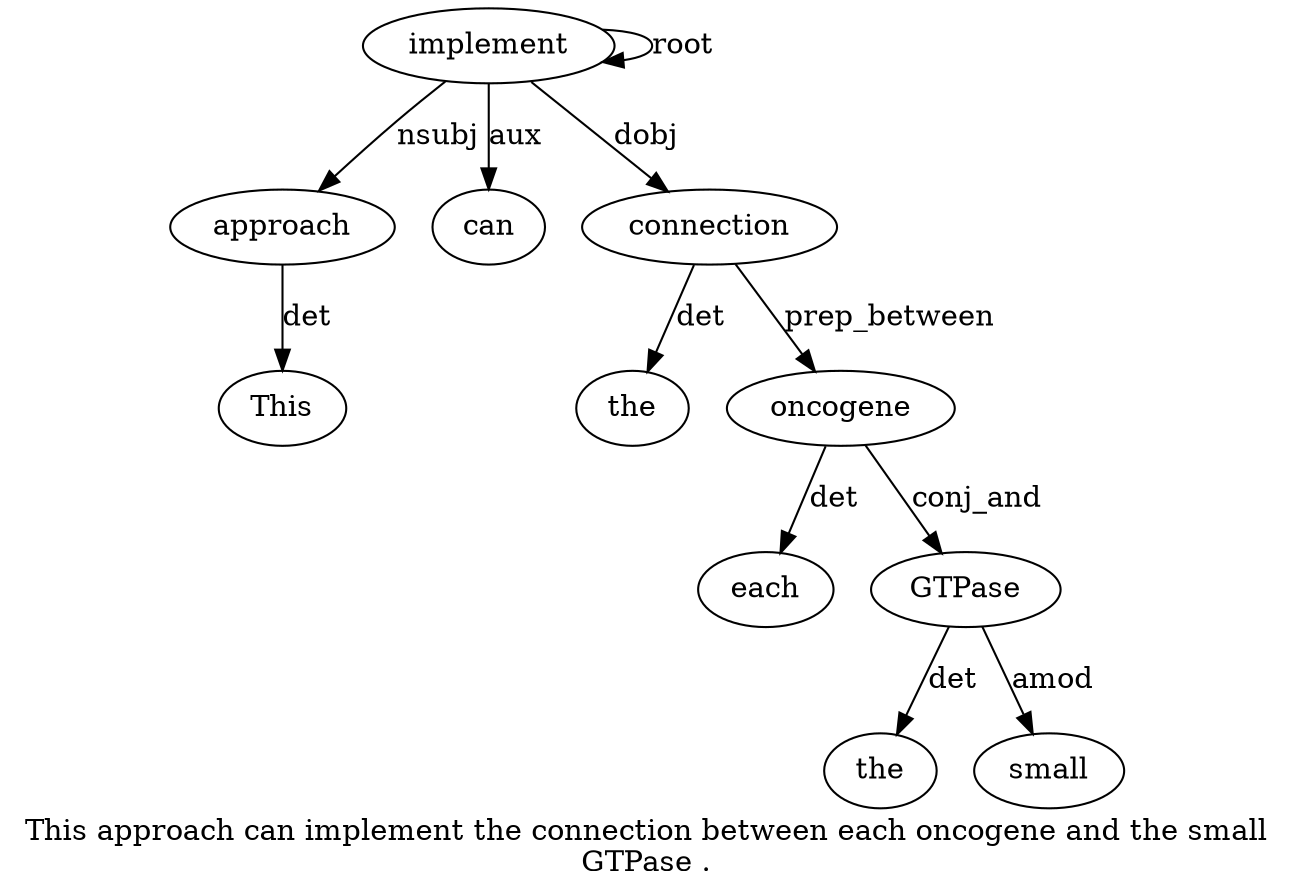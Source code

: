digraph "This approach can implement the connection between each oncogene and the small GTPase ." {
label="This approach can implement the connection between each oncogene and the small
GTPase .";
approach2 [style=filled, fillcolor=white, label=approach];
This1 [style=filled, fillcolor=white, label=This];
approach2 -> This1  [label=det];
implement4 [style=filled, fillcolor=white, label=implement];
implement4 -> approach2  [label=nsubj];
can3 [style=filled, fillcolor=white, label=can];
implement4 -> can3  [label=aux];
implement4 -> implement4  [label=root];
connection6 [style=filled, fillcolor=white, label=connection];
the5 [style=filled, fillcolor=white, label=the];
connection6 -> the5  [label=det];
implement4 -> connection6  [label=dobj];
oncogene9 [style=filled, fillcolor=white, label=oncogene];
each8 [style=filled, fillcolor=white, label=each];
oncogene9 -> each8  [label=det];
connection6 -> oncogene9  [label=prep_between];
GTPase13 [style=filled, fillcolor=white, label=GTPase];
the11 [style=filled, fillcolor=white, label=the];
GTPase13 -> the11  [label=det];
small12 [style=filled, fillcolor=white, label=small];
GTPase13 -> small12  [label=amod];
oncogene9 -> GTPase13  [label=conj_and];
}
